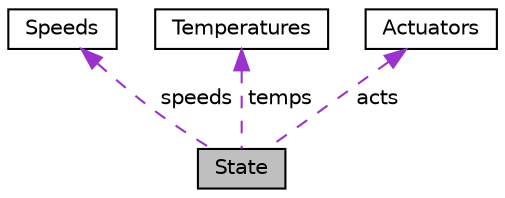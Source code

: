 digraph "State"
{
  edge [fontname="Helvetica",fontsize="10",labelfontname="Helvetica",labelfontsize="10"];
  node [fontname="Helvetica",fontsize="10",shape=record];
  Node1 [label="State",height=0.2,width=0.4,color="black", fillcolor="grey75", style="filled", fontcolor="black"];
  Node2 -> Node1 [dir="back",color="darkorchid3",fontsize="10",style="dashed",label=" speeds" ,fontname="Helvetica"];
  Node2 [label="Speeds",height=0.2,width=0.4,color="black", fillcolor="white", style="filled",URL="$class_speeds.html",tooltip="The Speeds class Class for the 2 measured speed values. Will be the part of the State. "];
  Node3 -> Node1 [dir="back",color="darkorchid3",fontsize="10",style="dashed",label=" temps" ,fontname="Helvetica"];
  Node3 [label="Temperatures",height=0.2,width=0.4,color="black", fillcolor="white", style="filled",URL="$class_temperatures.html",tooltip="The Temperatures class Class for the 4 measured temperatures. Will be the part of the State..."];
  Node4 -> Node1 [dir="back",color="darkorchid3",fontsize="10",style="dashed",label=" acts" ,fontname="Helvetica"];
  Node4 [label="Actuators",height=0.2,width=0.4,color="black", fillcolor="white", style="filled",URL="$class_actuators.html",tooltip="The Actuators class Class for the 2 measured actutor signal values. Will be the part of the State..."];
}
